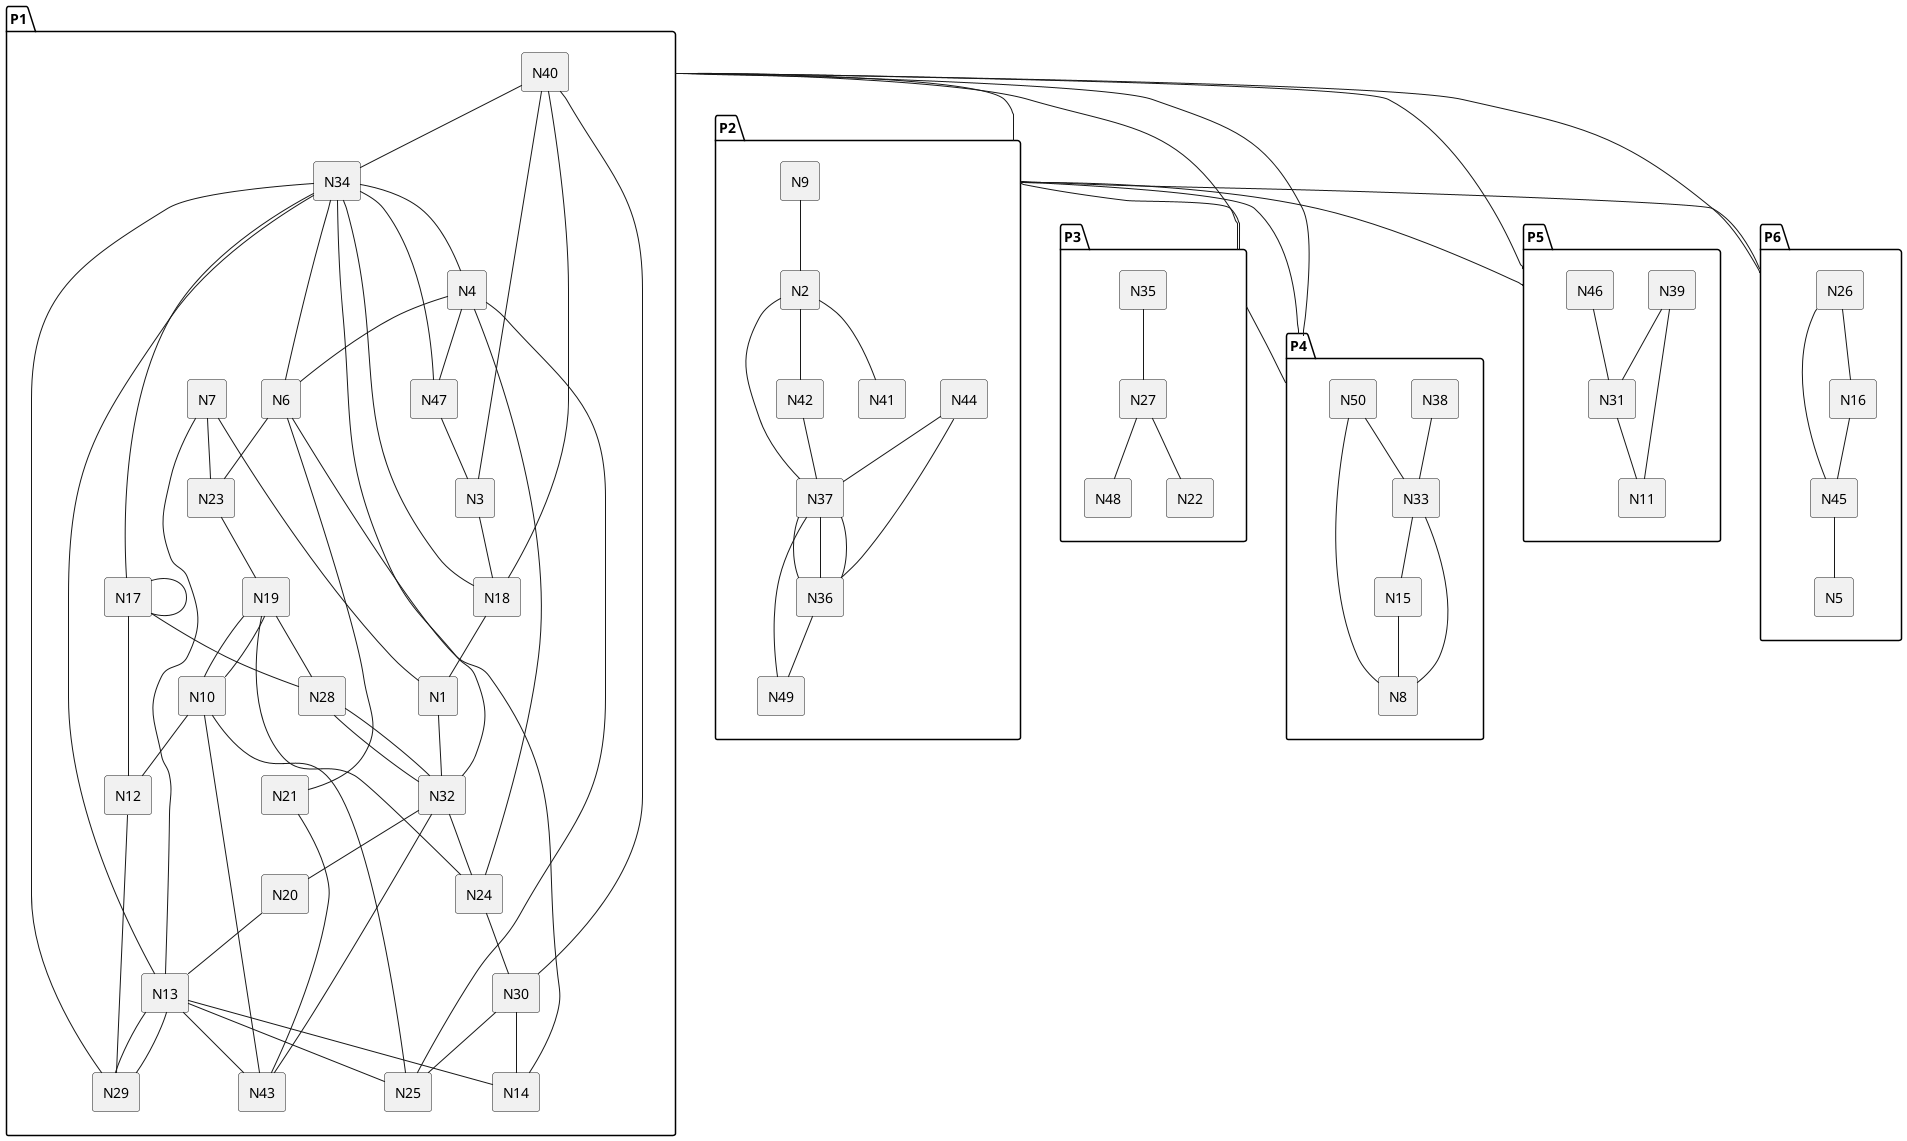 @startuml

skinparam backgroundColor transparent

package P1 {
    agent N34
    agent N32
    agent N4
    agent N6
    agent N40
    agent N13
    agent N47
    agent N17
    agent N18
    agent N29
    agent N1
    agent N25
    agent N14
    agent N3
    agent N7
    agent N20
    agent N23
    agent N28
    agent N30
    agent N24
    agent N19
    agent N10
    agent N12
    agent N43
    agent N21
}
package P2 {
    agent N37
    agent N2
    agent N36
    agent N42
    agent N44
    agent N49
    agent N9
    agent N41
}
package P3 {
    agent N27
    agent N35
    agent N48
    agent N22
}
package P4 {
    agent N33
    agent N38
    agent N8
    agent N15
    agent N50
}
package P5 {
    agent N31
    agent N39
    agent N11
    agent N46
}
package P6 {
    agent N45
    agent N5
    agent N16
    agent N26
}

P1 -- P2
P2 -- P4
P1 -- P4
P1 -- P5
P1 -- P3
P2 -- P3
P1 -- P6
P3 -- P4
P2 -- P6
P2 -- P5

N4 -- N47
N23 -- N19
N37 -- N36
N10 -- N19
N13 -- N25
N19 -- N24
N36 -- N37
N18 -- N34
N17 -- N12
N36 -- N49
N10 -- N25
N24 -- N4
N36 -- N37
N14 -- N6
N35 -- N27
N30 -- N25
N46 -- N31
N50 -- N8
N33 -- N15
N34 -- N4
N38 -- N33
N34 -- N17
N42 -- N37
N18 -- N1
N28 -- N32
N40 -- N3
N12 -- N29
N45 -- N5
N34 -- N6
N37 -- N49
N24 -- N30
N7 -- N23
N32 -- N20
N6 -- N21
N1 -- N32
N40 -- N34
N13 -- N29
N17 -- N17
N30 -- N14
N2 -- N42
N27 -- N22
N47 -- N34
N6 -- N23
N44 -- N37
N13 -- N29
N13 -- N14
N32 -- N34
N39 -- N31
N39 -- N11
N19 -- N28
N3 -- N18
N50 -- N33
N8 -- N33
N4 -- N6
N40 -- N30
N16 -- N45
N17 -- N28
N34 -- N13
N32 -- N24
N25 -- N4
N40 -- N18
N9 -- N2
N26 -- N16
N21 -- N43
N10 -- N43
N47 -- N3
N31 -- N11
N13 -- N43
N28 -- N32
N19 -- N10
N20 -- N13
N15 -- N8
N7 -- N1
N2 -- N41
N10 -- N12
N2 -- N37
N26 -- N45
N44 -- N36
N34 -- N29
N7 -- N13
N27 -- N48
N43 -- N32

@enduml
